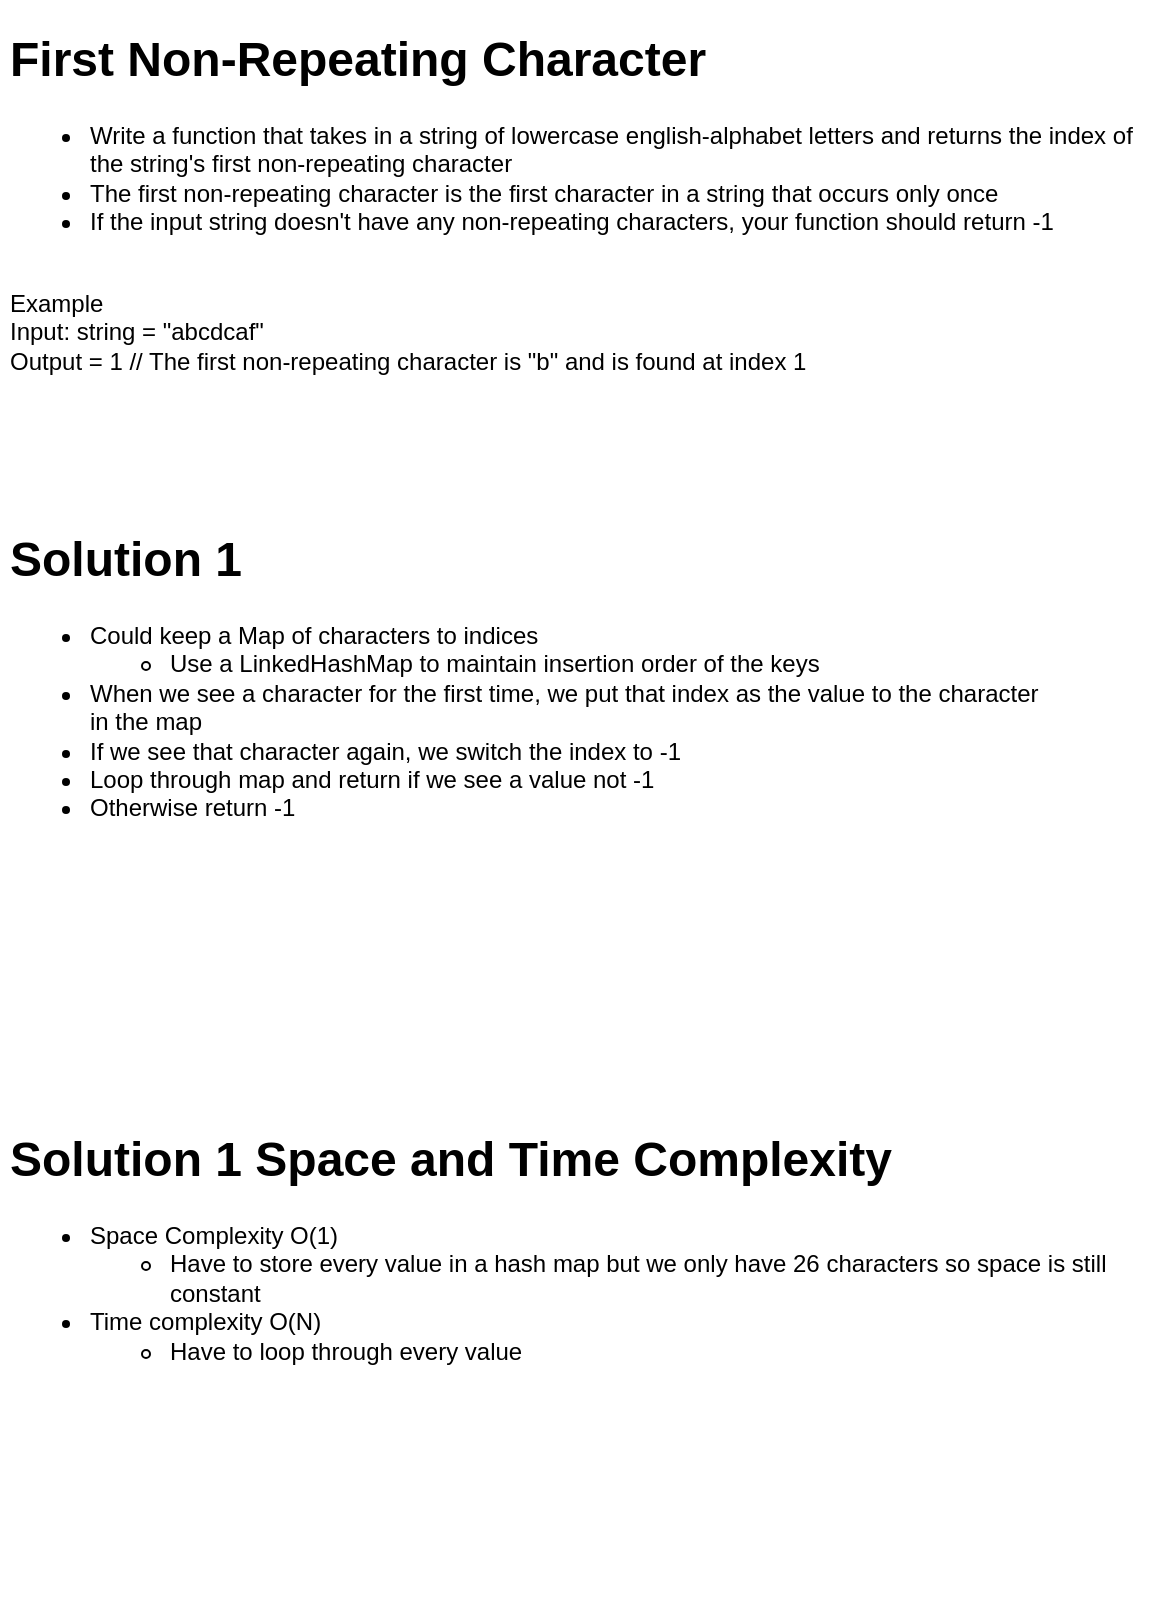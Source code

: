 <mxfile version="20.3.0" type="device"><diagram id="oGtQ2He9_ZCpnxiGLEde" name="Page-1"><mxGraphModel dx="768" dy="857" grid="1" gridSize="10" guides="1" tooltips="1" connect="1" arrows="1" fold="1" page="1" pageScale="1" pageWidth="850" pageHeight="1100" math="0" shadow="0"><root><mxCell id="0"/><mxCell id="1" parent="0"/><mxCell id="1SNwp59uisvXY_zyeTzE-1" value="&lt;h1&gt;First Non-Repeating Character&lt;/h1&gt;&lt;p&gt;&lt;/p&gt;&lt;ul&gt;&lt;li&gt;Write a function that takes in a string of lowercase english-alphabet letters and returns the index of the string's first non-repeating character&lt;/li&gt;&lt;li&gt;The first non-repeating character is the first character in a string that occurs only once&lt;/li&gt;&lt;li&gt;If the input string doesn't have any non-repeating characters, your function should return -1&lt;/li&gt;&lt;/ul&gt;&lt;div&gt;&lt;br&gt;&lt;/div&gt;&lt;div&gt;Example&lt;/div&gt;&lt;div&gt;Input: string = &quot;abcdcaf&quot;&lt;/div&gt;&lt;div&gt;Output = 1 // The first non-repeating character is &quot;b&quot; and is found at index 1&lt;/div&gt;&lt;p&gt;&lt;/p&gt;" style="text;html=1;strokeColor=none;fillColor=none;spacing=5;spacingTop=-20;whiteSpace=wrap;overflow=hidden;rounded=0;" vertex="1" parent="1"><mxGeometry x="10" y="10" width="580" height="220" as="geometry"/></mxCell><mxCell id="1SNwp59uisvXY_zyeTzE-2" value="&lt;h1&gt;Solution 1&amp;nbsp;&lt;/h1&gt;&lt;p&gt;&lt;/p&gt;&lt;ul&gt;&lt;li&gt;Could keep a Map of characters to indices&lt;br&gt;&lt;/li&gt;&lt;ul&gt;&lt;li&gt;Use a LinkedHashMap to maintain insertion order of the keys&lt;/li&gt;&lt;/ul&gt;&lt;li&gt;When we see a character for the first time, we put that index as the value to the character in the map&lt;/li&gt;&lt;li&gt;If we see that character again, we switch the index to -1&lt;/li&gt;&lt;li&gt;Loop through map and return if we see a value not -1&lt;/li&gt;&lt;li&gt;Otherwise return -1&lt;/li&gt;&lt;/ul&gt;&lt;p&gt;&lt;/p&gt;" style="text;html=1;strokeColor=none;fillColor=none;spacing=5;spacingTop=-20;whiteSpace=wrap;overflow=hidden;rounded=0;" vertex="1" parent="1"><mxGeometry x="10" y="260" width="530" height="290" as="geometry"/></mxCell><mxCell id="1SNwp59uisvXY_zyeTzE-3" value="&lt;h1&gt;Solution 1 Space and Time Complexity&lt;/h1&gt;&lt;p&gt;&lt;/p&gt;&lt;ul&gt;&lt;li&gt;Space Complexity O(1)&lt;/li&gt;&lt;ul&gt;&lt;li&gt;Have to store every value in a hash map but we only have 26 characters so space is still constant&lt;/li&gt;&lt;/ul&gt;&lt;li&gt;Time complexity O(N)&lt;/li&gt;&lt;ul&gt;&lt;li&gt;Have to loop through every value&lt;/li&gt;&lt;/ul&gt;&lt;/ul&gt;&lt;p&gt;&lt;/p&gt;" style="text;html=1;strokeColor=none;fillColor=none;spacing=5;spacingTop=-20;whiteSpace=wrap;overflow=hidden;rounded=0;" vertex="1" parent="1"><mxGeometry x="10" y="560" width="570" height="240" as="geometry"/></mxCell></root></mxGraphModel></diagram></mxfile>
